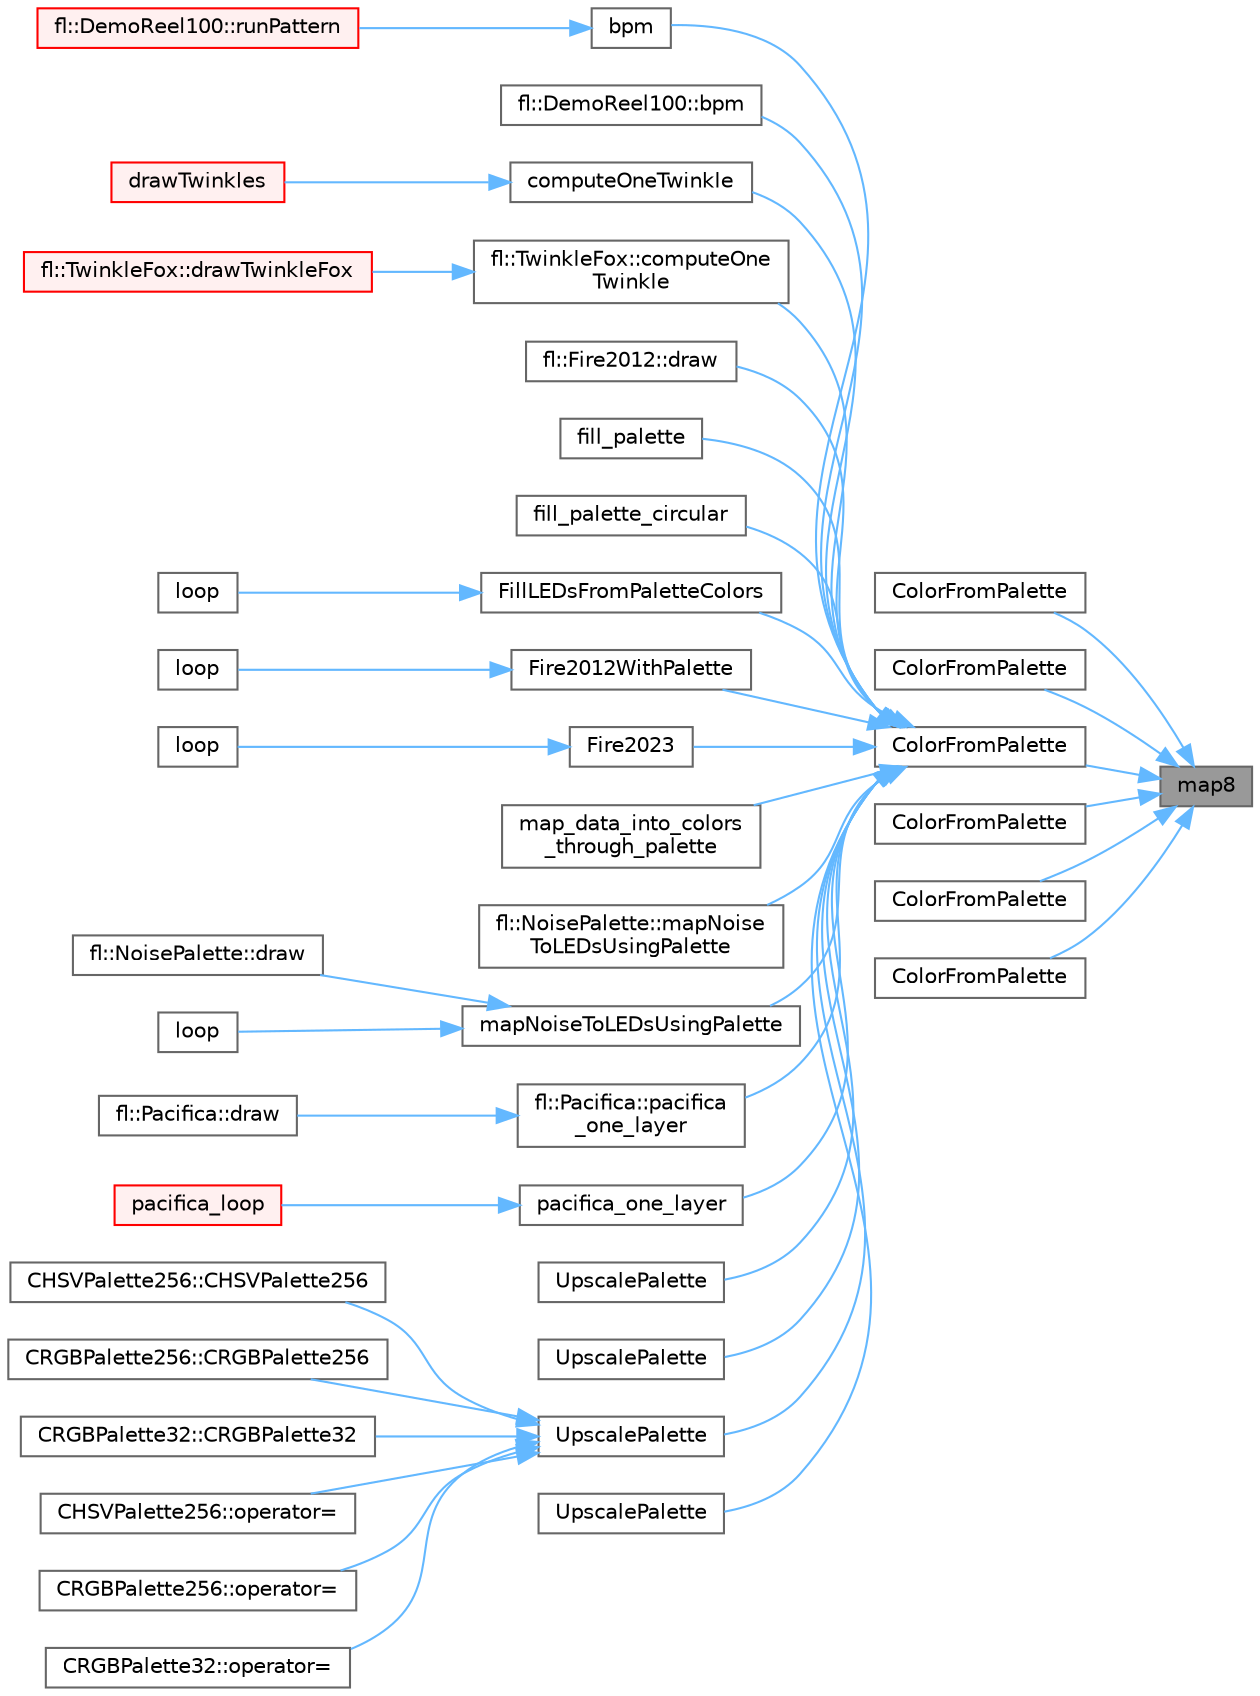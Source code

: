 digraph "map8"
{
 // LATEX_PDF_SIZE
  bgcolor="transparent";
  edge [fontname=Helvetica,fontsize=10,labelfontname=Helvetica,labelfontsize=10];
  node [fontname=Helvetica,fontsize=10,shape=box,height=0.2,width=0.4];
  rankdir="RL";
  Node1 [id="Node000001",label="map8",height=0.2,width=0.4,color="gray40", fillcolor="grey60", style="filled", fontcolor="black",tooltip="Map from one full-range 8-bit value into a narrower range of 8-bit values, possibly a range of hues."];
  Node1 -> Node2 [id="edge1_Node000001_Node000002",dir="back",color="steelblue1",style="solid",tooltip=" "];
  Node2 [id="Node000002",label="ColorFromPalette",height=0.2,width=0.4,color="grey40", fillcolor="white", style="filled",URL="$d2/d73/group___palette_colors_gafdfc20fbf9b8e4b71e010a654ec27891.html#gafdfc20fbf9b8e4b71e010a654ec27891",tooltip="Get a color from a palette."];
  Node1 -> Node3 [id="edge2_Node000001_Node000003",dir="back",color="steelblue1",style="solid",tooltip=" "];
  Node3 [id="Node000003",label="ColorFromPalette",height=0.2,width=0.4,color="grey40", fillcolor="white", style="filled",URL="$d2/d73/group___palette_colors_ga1684ed7eb860c68a915d03e94250e58a.html#ga1684ed7eb860c68a915d03e94250e58a",tooltip="Get a color from a palette."];
  Node1 -> Node4 [id="edge3_Node000001_Node000004",dir="back",color="steelblue1",style="solid",tooltip=" "];
  Node4 [id="Node000004",label="ColorFromPalette",height=0.2,width=0.4,color="grey40", fillcolor="white", style="filled",URL="$d2/d73/group___palette_colors_gac46e65aff3dd6519b33e27f0998f17cd.html#gac46e65aff3dd6519b33e27f0998f17cd",tooltip="Get a color from a palette."];
  Node4 -> Node5 [id="edge4_Node000004_Node000005",dir="back",color="steelblue1",style="solid",tooltip=" "];
  Node5 [id="Node000005",label="bpm",height=0.2,width=0.4,color="grey40", fillcolor="white", style="filled",URL="$d5/d25/_demo_reel100_8ino_a4875f6d9a2b0f08d3cf221974234121b.html#a4875f6d9a2b0f08d3cf221974234121b",tooltip=" "];
  Node5 -> Node6 [id="edge5_Node000005_Node000006",dir="back",color="steelblue1",style="solid",tooltip=" "];
  Node6 [id="Node000006",label="fl::DemoReel100::runPattern",height=0.2,width=0.4,color="red", fillcolor="#FFF0F0", style="filled",URL="$d1/d60/classfl_1_1_demo_reel100_aad4b41d93c1a9f7acecea8b49cda7078.html#aad4b41d93c1a9f7acecea8b49cda7078",tooltip=" "];
  Node4 -> Node8 [id="edge6_Node000004_Node000008",dir="back",color="steelblue1",style="solid",tooltip=" "];
  Node8 [id="Node000008",label="fl::DemoReel100::bpm",height=0.2,width=0.4,color="grey40", fillcolor="white", style="filled",URL="$d1/d60/classfl_1_1_demo_reel100_a72cc7eea48cf0be16b34fee7d4da64f4.html#a72cc7eea48cf0be16b34fee7d4da64f4",tooltip=" "];
  Node4 -> Node9 [id="edge7_Node000004_Node000009",dir="back",color="steelblue1",style="solid",tooltip=" "];
  Node9 [id="Node000009",label="computeOneTwinkle",height=0.2,width=0.4,color="grey40", fillcolor="white", style="filled",URL="$d4/dd0/_twinkle_fox_8ino_aff322ac4b9956a48a5d4e90853178b9f.html#aff322ac4b9956a48a5d4e90853178b9f",tooltip=" "];
  Node9 -> Node10 [id="edge8_Node000009_Node000010",dir="back",color="steelblue1",style="solid",tooltip=" "];
  Node10 [id="Node000010",label="drawTwinkles",height=0.2,width=0.4,color="red", fillcolor="#FFF0F0", style="filled",URL="$d4/dd0/_twinkle_fox_8ino_a6d0a3407d4b43c23c7bdd4aac9fc76fd.html#a6d0a3407d4b43c23c7bdd4aac9fc76fd",tooltip=" "];
  Node4 -> Node12 [id="edge9_Node000004_Node000012",dir="back",color="steelblue1",style="solid",tooltip=" "];
  Node12 [id="Node000012",label="fl::TwinkleFox::computeOne\lTwinkle",height=0.2,width=0.4,color="grey40", fillcolor="white", style="filled",URL="$de/db5/classfl_1_1_twinkle_fox_a39614750a1a87e8a8be19c36f6c48677.html#a39614750a1a87e8a8be19c36f6c48677",tooltip=" "];
  Node12 -> Node13 [id="edge10_Node000012_Node000013",dir="back",color="steelblue1",style="solid",tooltip=" "];
  Node13 [id="Node000013",label="fl::TwinkleFox::drawTwinkleFox",height=0.2,width=0.4,color="red", fillcolor="#FFF0F0", style="filled",URL="$de/db5/classfl_1_1_twinkle_fox_a67375829d0da55e17d3f74ac9817914d.html#a67375829d0da55e17d3f74ac9817914d",tooltip=" "];
  Node4 -> Node15 [id="edge11_Node000004_Node000015",dir="back",color="steelblue1",style="solid",tooltip=" "];
  Node15 [id="Node000015",label="fl::Fire2012::draw",height=0.2,width=0.4,color="grey40", fillcolor="white", style="filled",URL="$d5/d9b/classfl_1_1_fire2012_a39d20a6dc4f3a771b8b12696db9c4a15.html#a39d20a6dc4f3a771b8b12696db9c4a15",tooltip=" "];
  Node4 -> Node16 [id="edge12_Node000004_Node000016",dir="back",color="steelblue1",style="solid",tooltip=" "];
  Node16 [id="Node000016",label="fill_palette",height=0.2,width=0.4,color="grey40", fillcolor="white", style="filled",URL="$d2/d73/group___palette_colors_gac3c3f6bd497b7916177d7cb95aa5a76c.html#gac3c3f6bd497b7916177d7cb95aa5a76c",tooltip="Fill a range of LEDs with a sequence of entries from a palette."];
  Node4 -> Node17 [id="edge13_Node000004_Node000017",dir="back",color="steelblue1",style="solid",tooltip=" "];
  Node17 [id="Node000017",label="fill_palette_circular",height=0.2,width=0.4,color="grey40", fillcolor="white", style="filled",URL="$d2/d73/group___palette_colors_ga08fe42a864e3a7ee802d89a9b72d97c1.html#ga08fe42a864e3a7ee802d89a9b72d97c1",tooltip="Fill a range of LEDs with a sequence of entries from a palette, so that the entire palette smoothly c..."];
  Node4 -> Node18 [id="edge14_Node000004_Node000018",dir="back",color="steelblue1",style="solid",tooltip=" "];
  Node18 [id="Node000018",label="FillLEDsFromPaletteColors",height=0.2,width=0.4,color="grey40", fillcolor="white", style="filled",URL="$d1/dc5/_color_palette_8ino_ae6b0ecfd96a40d5cec6d0dba0a3685fe.html#ae6b0ecfd96a40d5cec6d0dba0a3685fe",tooltip=" "];
  Node18 -> Node19 [id="edge15_Node000018_Node000019",dir="back",color="steelblue1",style="solid",tooltip=" "];
  Node19 [id="Node000019",label="loop",height=0.2,width=0.4,color="grey40", fillcolor="white", style="filled",URL="$d1/dc5/_color_palette_8ino_afe461d27b9c48d5921c00d521181f12f.html#afe461d27b9c48d5921c00d521181f12f",tooltip=" "];
  Node4 -> Node20 [id="edge16_Node000004_Node000020",dir="back",color="steelblue1",style="solid",tooltip=" "];
  Node20 [id="Node000020",label="Fire2012WithPalette",height=0.2,width=0.4,color="grey40", fillcolor="white", style="filled",URL="$db/d92/_fire2012_with_palette_8ino_af5890ba18cb2066c5a24a358de991a89.html#af5890ba18cb2066c5a24a358de991a89",tooltip=" "];
  Node20 -> Node21 [id="edge17_Node000020_Node000021",dir="back",color="steelblue1",style="solid",tooltip=" "];
  Node21 [id="Node000021",label="loop",height=0.2,width=0.4,color="grey40", fillcolor="white", style="filled",URL="$db/d92/_fire2012_with_palette_8ino_afe461d27b9c48d5921c00d521181f12f.html#afe461d27b9c48d5921c00d521181f12f",tooltip=" "];
  Node4 -> Node22 [id="edge18_Node000004_Node000022",dir="back",color="steelblue1",style="solid",tooltip=" "];
  Node22 [id="Node000022",label="Fire2023",height=0.2,width=0.4,color="grey40", fillcolor="white", style="filled",URL="$d8/d2c/_fire2023_8ino_abe327b12b434120ecf20ae3f46800983.html#abe327b12b434120ecf20ae3f46800983",tooltip=" "];
  Node22 -> Node23 [id="edge19_Node000022_Node000023",dir="back",color="steelblue1",style="solid",tooltip=" "];
  Node23 [id="Node000023",label="loop",height=0.2,width=0.4,color="grey40", fillcolor="white", style="filled",URL="$d8/d2c/_fire2023_8ino_afe461d27b9c48d5921c00d521181f12f.html#afe461d27b9c48d5921c00d521181f12f",tooltip=" "];
  Node4 -> Node24 [id="edge20_Node000004_Node000024",dir="back",color="steelblue1",style="solid",tooltip=" "];
  Node24 [id="Node000024",label="map_data_into_colors\l_through_palette",height=0.2,width=0.4,color="grey40", fillcolor="white", style="filled",URL="$d2/d73/group___palette_colors_gaf34a692bbec05b697dc9c06d8bb0f74f.html#gaf34a692bbec05b697dc9c06d8bb0f74f",tooltip="Maps an array of palette color indexes into an array of LED colors."];
  Node4 -> Node25 [id="edge21_Node000004_Node000025",dir="back",color="steelblue1",style="solid",tooltip=" "];
  Node25 [id="Node000025",label="fl::NoisePalette::mapNoise\lToLEDsUsingPalette",height=0.2,width=0.4,color="grey40", fillcolor="white", style="filled",URL="$d9/d41/classfl_1_1_noise_palette_a546f14f524f7a1b965c872ddad7be8a4.html#a546f14f524f7a1b965c872ddad7be8a4",tooltip=" "];
  Node4 -> Node26 [id="edge22_Node000004_Node000026",dir="back",color="steelblue1",style="solid",tooltip=" "];
  Node26 [id="Node000026",label="mapNoiseToLEDsUsingPalette",height=0.2,width=0.4,color="grey40", fillcolor="white", style="filled",URL="$da/dda/_noise_plus_palette_8ino_a280e07fce1769d79d75e63ce6236a918.html#a280e07fce1769d79d75e63ce6236a918",tooltip=" "];
  Node26 -> Node27 [id="edge23_Node000026_Node000027",dir="back",color="steelblue1",style="solid",tooltip=" "];
  Node27 [id="Node000027",label="fl::NoisePalette::draw",height=0.2,width=0.4,color="grey40", fillcolor="white", style="filled",URL="$d9/d41/classfl_1_1_noise_palette_afc6cd594830dfdd146c45e7ab1d1905d.html#afc6cd594830dfdd146c45e7ab1d1905d",tooltip=" "];
  Node26 -> Node28 [id="edge24_Node000026_Node000028",dir="back",color="steelblue1",style="solid",tooltip=" "];
  Node28 [id="Node000028",label="loop",height=0.2,width=0.4,color="grey40", fillcolor="white", style="filled",URL="$da/dda/_noise_plus_palette_8ino_afe461d27b9c48d5921c00d521181f12f.html#afe461d27b9c48d5921c00d521181f12f",tooltip=" "];
  Node4 -> Node29 [id="edge25_Node000004_Node000029",dir="back",color="steelblue1",style="solid",tooltip=" "];
  Node29 [id="Node000029",label="fl::Pacifica::pacifica\l_one_layer",height=0.2,width=0.4,color="grey40", fillcolor="white", style="filled",URL="$d2/db2/classfl_1_1_pacifica_ac949d5e9a88b724a060954658b892ebc.html#ac949d5e9a88b724a060954658b892ebc",tooltip=" "];
  Node29 -> Node30 [id="edge26_Node000029_Node000030",dir="back",color="steelblue1",style="solid",tooltip=" "];
  Node30 [id="Node000030",label="fl::Pacifica::draw",height=0.2,width=0.4,color="grey40", fillcolor="white", style="filled",URL="$d2/db2/classfl_1_1_pacifica_a264d0c1db5db60028b6fab87af13d700.html#a264d0c1db5db60028b6fab87af13d700",tooltip=" "];
  Node4 -> Node31 [id="edge27_Node000004_Node000031",dir="back",color="steelblue1",style="solid",tooltip=" "];
  Node31 [id="Node000031",label="pacifica_one_layer",height=0.2,width=0.4,color="grey40", fillcolor="white", style="filled",URL="$dc/d25/_pacifica_8ino_a74ff76f68b211ed517ba9110d1084302.html#a74ff76f68b211ed517ba9110d1084302",tooltip=" "];
  Node31 -> Node32 [id="edge28_Node000031_Node000032",dir="back",color="steelblue1",style="solid",tooltip=" "];
  Node32 [id="Node000032",label="pacifica_loop",height=0.2,width=0.4,color="red", fillcolor="#FFF0F0", style="filled",URL="$dc/d25/_pacifica_8ino_a158d427a947ef0a715c7ffd916346acc.html#a158d427a947ef0a715c7ffd916346acc",tooltip=" "];
  Node4 -> Node34 [id="edge29_Node000004_Node000034",dir="back",color="steelblue1",style="solid",tooltip=" "];
  Node34 [id="Node000034",label="UpscalePalette",height=0.2,width=0.4,color="grey40", fillcolor="white", style="filled",URL="$d6/d0a/group___palette_upscale_gab25990089da4e6e2179c52bf84371ef6.html#gab25990089da4e6e2179c52bf84371ef6",tooltip="Convert a 16-entry palette to a 256-entry palette."];
  Node4 -> Node35 [id="edge30_Node000004_Node000035",dir="back",color="steelblue1",style="solid",tooltip=" "];
  Node35 [id="Node000035",label="UpscalePalette",height=0.2,width=0.4,color="grey40", fillcolor="white", style="filled",URL="$d6/d0a/group___palette_upscale_ga7ece2048e58a7d25a494d9856b2218bd.html#ga7ece2048e58a7d25a494d9856b2218bd",tooltip="Convert a 32-entry palette to a 256-entry palette."];
  Node4 -> Node36 [id="edge31_Node000004_Node000036",dir="back",color="steelblue1",style="solid",tooltip=" "];
  Node36 [id="Node000036",label="UpscalePalette",height=0.2,width=0.4,color="grey40", fillcolor="white", style="filled",URL="$d6/d0a/group___palette_upscale_gaa88523d1afb29cf3f75b9b2725ba55d3.html#gaa88523d1afb29cf3f75b9b2725ba55d3",tooltip="Convert a 16-entry palette to a 256-entry palette."];
  Node36 -> Node37 [id="edge32_Node000036_Node000037",dir="back",color="steelblue1",style="solid",tooltip=" "];
  Node37 [id="Node000037",label="CHSVPalette256::CHSVPalette256",height=0.2,width=0.4,color="grey40", fillcolor="white", style="filled",URL="$d5/db4/class_c_h_s_v_palette256_a93a00dbae141e2cf7355e31cd9922424.html#a93a00dbae141e2cf7355e31cd9922424",tooltip="Create upscaled palette from 16-entry palette."];
  Node36 -> Node38 [id="edge33_Node000036_Node000038",dir="back",color="steelblue1",style="solid",tooltip=" "];
  Node38 [id="Node000038",label="CRGBPalette256::CRGBPalette256",height=0.2,width=0.4,color="grey40", fillcolor="white", style="filled",URL="$de/d34/class_c_r_g_b_palette256_a01b7d7154a1c785e367d127940f9d180.html#a01b7d7154a1c785e367d127940f9d180",tooltip="Create upscaled palette from 16-entry palette."];
  Node36 -> Node39 [id="edge34_Node000036_Node000039",dir="back",color="steelblue1",style="solid",tooltip=" "];
  Node39 [id="Node000039",label="CRGBPalette32::CRGBPalette32",height=0.2,width=0.4,color="grey40", fillcolor="white", style="filled",URL="$df/d3d/class_c_r_g_b_palette32_a885013cda7e8875b2c9894e0e88b0d7f.html#a885013cda7e8875b2c9894e0e88b0d7f",tooltip="Create upscaled palette from 16-entry palette."];
  Node36 -> Node40 [id="edge35_Node000036_Node000040",dir="back",color="steelblue1",style="solid",tooltip=" "];
  Node40 [id="Node000040",label="CHSVPalette256::operator=",height=0.2,width=0.4,color="grey40", fillcolor="white", style="filled",URL="$d5/db4/class_c_h_s_v_palette256_ae053719706e3276afabd1d3be6e8386c.html#ae053719706e3276afabd1d3be6e8386c",tooltip="Create upscaled palette from 16-entry palette."];
  Node36 -> Node41 [id="edge36_Node000036_Node000041",dir="back",color="steelblue1",style="solid",tooltip=" "];
  Node41 [id="Node000041",label="CRGBPalette256::operator=",height=0.2,width=0.4,color="grey40", fillcolor="white", style="filled",URL="$de/d34/class_c_r_g_b_palette256_a7d40d64cf260798c5e6ccc0d267081e8.html#a7d40d64cf260798c5e6ccc0d267081e8",tooltip="Create upscaled palette from 16-entry palette."];
  Node36 -> Node42 [id="edge37_Node000036_Node000042",dir="back",color="steelblue1",style="solid",tooltip=" "];
  Node42 [id="Node000042",label="CRGBPalette32::operator=",height=0.2,width=0.4,color="grey40", fillcolor="white", style="filled",URL="$df/d3d/class_c_r_g_b_palette32_a7299ef2a59b3784186d9ce67e32d331e.html#a7299ef2a59b3784186d9ce67e32d331e",tooltip="Create upscaled palette from 16-entry palette."];
  Node4 -> Node43 [id="edge38_Node000004_Node000043",dir="back",color="steelblue1",style="solid",tooltip=" "];
  Node43 [id="Node000043",label="UpscalePalette",height=0.2,width=0.4,color="grey40", fillcolor="white", style="filled",URL="$d6/d0a/group___palette_upscale_gacd78065e7fb5f0f0997610b67eab968c.html#gacd78065e7fb5f0f0997610b67eab968c",tooltip="Convert a 32-entry palette to a 256-entry palette."];
  Node1 -> Node44 [id="edge39_Node000001_Node000044",dir="back",color="steelblue1",style="solid",tooltip=" "];
  Node44 [id="Node000044",label="ColorFromPalette",height=0.2,width=0.4,color="grey40", fillcolor="white", style="filled",URL="$d2/d73/group___palette_colors_gae5e137a13a4b6145fe40007328d398f4.html#gae5e137a13a4b6145fe40007328d398f4",tooltip="Get a color from a palette."];
  Node1 -> Node45 [id="edge40_Node000001_Node000045",dir="back",color="steelblue1",style="solid",tooltip=" "];
  Node45 [id="Node000045",label="ColorFromPalette",height=0.2,width=0.4,color="grey40", fillcolor="white", style="filled",URL="$d2/d73/group___palette_colors_ga0a1bd774cd65ee7b85a20c11212bbd95.html#ga0a1bd774cd65ee7b85a20c11212bbd95",tooltip="Get a color from a palette."];
  Node1 -> Node46 [id="edge41_Node000001_Node000046",dir="back",color="steelblue1",style="solid",tooltip=" "];
  Node46 [id="Node000046",label="ColorFromPalette",height=0.2,width=0.4,color="grey40", fillcolor="white", style="filled",URL="$d2/d73/group___palette_colors_gaea6bd3ab3ec62d88e2dcc7ab2486dcd4.html#gaea6bd3ab3ec62d88e2dcc7ab2486dcd4",tooltip="Get a color from a palette."];
}
